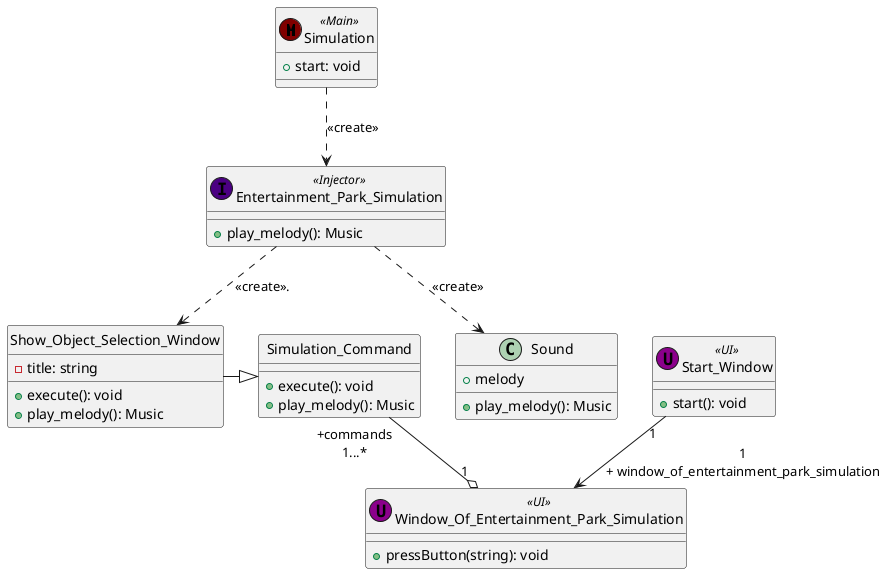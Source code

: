 @startuml
Simulation ..> Entertainment_Park_Simulation: <<create>>
Entertainment_Park_Simulation ..> Sound: <<create>>

class Entertainment_Park_Simulation << (I,Indigo) Injector >> {
+ play_melody(): Music
}

class Show_Object_Selection_Window {
    - title: string
    + execute(): void
    + play_melody(): Music
}

class Simulation << (M,Maroon) Main >> {
+ start: void
}

class Start_Window << (U,DarkMagenta) UI>> {
    + start(): void
}

class Simulation_Command {
    + execute(): void
    + play_melody(): Music
}

class Window_Of_Entertainment_Park_Simulation <<(U,DarkMagenta) UI>> {
    + pressButton(string): void
}

class Sound {
    + play_melody(): Music
    + melody
}

hide Show_Object_Selection_Window circle
hide Simulation_Command circle

Entertainment_Park_Simulation ..> Show_Object_Selection_Window: <<create>>.
Show_Object_Selection_Window -right-|> Simulation_Command
Simulation_Command " +commands\n 1...*" --o "1" Window_Of_Entertainment_Park_Simulation
Start_Window "1" -->" 1\n + window_of_entertainment_park_simulation" Window_Of_Entertainment_Park_Simulation
@enduml